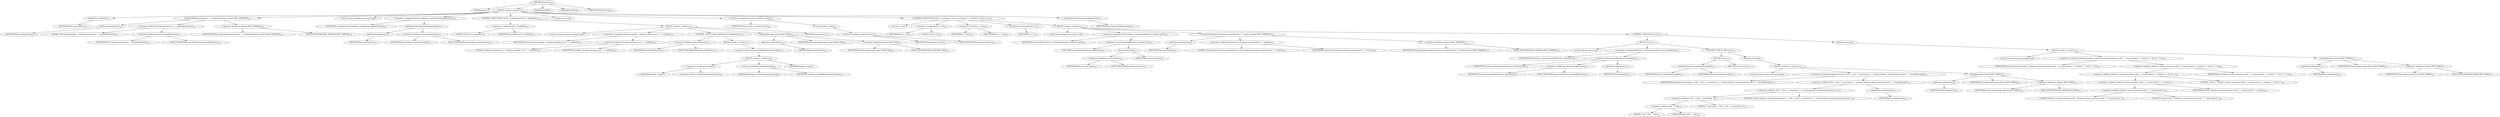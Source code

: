 digraph "execute" {  
"156" [label = <(METHOD,execute)<SUB>146</SUB>> ]
"10" [label = <(PARAM,this)<SUB>146</SUB>> ]
"157" [label = <(BLOCK,&lt;empty&gt;,&lt;empty&gt;)<SUB>146</SUB>> ]
"158" [label = <(validate,this.validate())<SUB>147</SUB>> ]
"9" [label = <(IDENTIFIER,this,this.validate())<SUB>147</SUB>> ]
"159" [label = <(log,log(&quot;Resolving extension: &quot; + requiredExtension, Project.MSG_VERBOSE))<SUB>149</SUB>> ]
"160" [label = <(getProject,getProject())<SUB>149</SUB>> ]
"11" [label = <(IDENTIFIER,this,getProject())<SUB>149</SUB>> ]
"161" [label = <(&lt;operator&gt;.addition,&quot;Resolving extension: &quot; + requiredExtension)<SUB>149</SUB>> ]
"162" [label = <(LITERAL,&quot;Resolving extension: &quot;,&quot;Resolving extension: &quot; + requiredExtension)<SUB>149</SUB>> ]
"163" [label = <(&lt;operator&gt;.fieldAccess,this.requiredExtension)<SUB>149</SUB>> ]
"164" [label = <(IDENTIFIER,this,&quot;Resolving extension: &quot; + requiredExtension)<SUB>149</SUB>> ]
"165" [label = <(FIELD_IDENTIFIER,requiredExtension,requiredExtension)<SUB>149</SUB>> ]
"166" [label = <(&lt;operator&gt;.fieldAccess,Project.MSG_VERBOSE)<SUB>150</SUB>> ]
"167" [label = <(IDENTIFIER,Project,log(&quot;Resolving extension: &quot; + requiredExtension, Project.MSG_VERBOSE))<SUB>150</SUB>> ]
"168" [label = <(FIELD_IDENTIFIER,MSG_VERBOSE,MSG_VERBOSE)<SUB>150</SUB>> ]
"169" [label = <(LOCAL,String candidate: java.lang.String)> ]
"170" [label = <(&lt;operator&gt;.assignment,String candidate = getProperty(propertyName))<SUB>152</SUB>> ]
"171" [label = <(IDENTIFIER,candidate,String candidate = getProperty(propertyName))<SUB>152</SUB>> ]
"172" [label = <(getProperty,getProperty(propertyName))<SUB>153</SUB>> ]
"173" [label = <(getProject,getProject())<SUB>153</SUB>> ]
"12" [label = <(IDENTIFIER,this,getProject())<SUB>153</SUB>> ]
"174" [label = <(&lt;operator&gt;.fieldAccess,this.propertyName)<SUB>153</SUB>> ]
"175" [label = <(IDENTIFIER,this,getProperty(propertyName))<SUB>153</SUB>> ]
"176" [label = <(FIELD_IDENTIFIER,propertyName,propertyName)<SUB>153</SUB>> ]
"177" [label = <(CONTROL_STRUCTURE,if (null != candidate),if (null != candidate))<SUB>155</SUB>> ]
"178" [label = <(&lt;operator&gt;.notEquals,null != candidate)<SUB>155</SUB>> ]
"179" [label = <(LITERAL,null,null != candidate)<SUB>155</SUB>> ]
"180" [label = <(IDENTIFIER,candidate,null != candidate)<SUB>155</SUB>> ]
"181" [label = <(BLOCK,&lt;empty&gt;,&lt;empty&gt;)<SUB>155</SUB>> ]
"182" [label = <(LOCAL,String message: java.lang.String)> ]
"183" [label = <(&lt;operator&gt;.assignment,String message = &quot;Property Already set to: &quot; + candidate)<SUB>156</SUB>> ]
"184" [label = <(IDENTIFIER,message,String message = &quot;Property Already set to: &quot; + candidate)<SUB>156</SUB>> ]
"185" [label = <(&lt;operator&gt;.addition,&quot;Property Already set to: &quot; + candidate)<SUB>156</SUB>> ]
"186" [label = <(LITERAL,&quot;Property Already set to: &quot;,&quot;Property Already set to: &quot; + candidate)<SUB>156</SUB>> ]
"187" [label = <(IDENTIFIER,candidate,&quot;Property Already set to: &quot; + candidate)<SUB>156</SUB>> ]
"188" [label = <(CONTROL_STRUCTURE,if (failOnError),if (failOnError))<SUB>157</SUB>> ]
"189" [label = <(&lt;operator&gt;.fieldAccess,this.failOnError)<SUB>157</SUB>> ]
"190" [label = <(IDENTIFIER,this,if (failOnError))<SUB>157</SUB>> ]
"191" [label = <(FIELD_IDENTIFIER,failOnError,failOnError)<SUB>157</SUB>> ]
"192" [label = <(BLOCK,&lt;empty&gt;,&lt;empty&gt;)<SUB>157</SUB>> ]
"193" [label = <(&lt;operator&gt;.throw,throw new BuildException(message);)<SUB>158</SUB>> ]
"194" [label = <(BLOCK,&lt;empty&gt;,&lt;empty&gt;)<SUB>158</SUB>> ]
"195" [label = <(&lt;operator&gt;.assignment,&lt;empty&gt;)> ]
"196" [label = <(IDENTIFIER,$obj2,&lt;empty&gt;)> ]
"197" [label = <(&lt;operator&gt;.alloc,new BuildException(message))<SUB>158</SUB>> ]
"198" [label = <(&lt;init&gt;,new BuildException(message))<SUB>158</SUB>> ]
"199" [label = <(IDENTIFIER,$obj2,new BuildException(message))> ]
"200" [label = <(IDENTIFIER,message,new BuildException(message))<SUB>158</SUB>> ]
"201" [label = <(IDENTIFIER,$obj2,&lt;empty&gt;)> ]
"202" [label = <(log,log(message, Project.MSG_ERR))<SUB>160</SUB>> ]
"203" [label = <(getProject,getProject())<SUB>160</SUB>> ]
"13" [label = <(IDENTIFIER,this,getProject())<SUB>160</SUB>> ]
"204" [label = <(IDENTIFIER,message,log(message, Project.MSG_ERR))<SUB>160</SUB>> ]
"205" [label = <(&lt;operator&gt;.fieldAccess,Project.MSG_ERR)<SUB>160</SUB>> ]
"206" [label = <(IDENTIFIER,Project,log(message, Project.MSG_ERR))<SUB>160</SUB>> ]
"207" [label = <(FIELD_IDENTIFIER,MSG_ERR,MSG_ERR)<SUB>160</SUB>> ]
"208" [label = <(RETURN,return;,return;)<SUB>161</SUB>> ]
"209" [label = <(LOCAL,int size: int)> ]
"210" [label = <(&lt;operator&gt;.assignment,int size = resolvers.size())<SUB>164</SUB>> ]
"211" [label = <(IDENTIFIER,size,int size = resolvers.size())<SUB>164</SUB>> ]
"212" [label = <(size,resolvers.size())<SUB>164</SUB>> ]
"213" [label = <(&lt;operator&gt;.fieldAccess,this.resolvers)<SUB>164</SUB>> ]
"214" [label = <(IDENTIFIER,this,resolvers.size())<SUB>164</SUB>> ]
"215" [label = <(FIELD_IDENTIFIER,resolvers,resolvers)<SUB>164</SUB>> ]
"216" [label = <(CONTROL_STRUCTURE,for (int i = 0; Some(i &lt; size); i++),for (int i = 0; Some(i &lt; size); i++))<SUB>165</SUB>> ]
"217" [label = <(LOCAL,int i: int)> ]
"218" [label = <(&lt;operator&gt;.assignment,int i = 0)<SUB>165</SUB>> ]
"219" [label = <(IDENTIFIER,i,int i = 0)<SUB>165</SUB>> ]
"220" [label = <(LITERAL,0,int i = 0)<SUB>165</SUB>> ]
"221" [label = <(&lt;operator&gt;.lessThan,i &lt; size)<SUB>165</SUB>> ]
"222" [label = <(IDENTIFIER,i,i &lt; size)<SUB>165</SUB>> ]
"223" [label = <(IDENTIFIER,size,i &lt; size)<SUB>165</SUB>> ]
"224" [label = <(&lt;operator&gt;.postIncrement,i++)<SUB>165</SUB>> ]
"225" [label = <(IDENTIFIER,i,i++)<SUB>165</SUB>> ]
"226" [label = <(BLOCK,&lt;empty&gt;,&lt;empty&gt;)<SUB>165</SUB>> ]
"227" [label = <(LOCAL,ExtensionResolver resolver: ANY)> ]
"228" [label = <(&lt;operator&gt;.assignment,ANY resolver = (ExtensionResolver) resolvers.get(i))<SUB>166</SUB>> ]
"229" [label = <(IDENTIFIER,resolver,ANY resolver = (ExtensionResolver) resolvers.get(i))<SUB>166</SUB>> ]
"230" [label = <(&lt;operator&gt;.cast,(ExtensionResolver) resolvers.get(i))<SUB>167</SUB>> ]
"231" [label = <(TYPE_REF,ExtensionResolver,ExtensionResolver)<SUB>167</SUB>> ]
"232" [label = <(get,resolvers.get(i))<SUB>167</SUB>> ]
"233" [label = <(&lt;operator&gt;.fieldAccess,this.resolvers)<SUB>167</SUB>> ]
"234" [label = <(IDENTIFIER,this,resolvers.get(i))<SUB>167</SUB>> ]
"235" [label = <(FIELD_IDENTIFIER,resolvers,resolvers)<SUB>167</SUB>> ]
"236" [label = <(IDENTIFIER,i,resolvers.get(i))<SUB>167</SUB>> ]
"237" [label = <(log,log(&quot;Searching for extension using Resolver:&quot; + resolver, Project.MSG_VERBOSE))<SUB>169</SUB>> ]
"238" [label = <(getProject,getProject())<SUB>169</SUB>> ]
"14" [label = <(IDENTIFIER,this,getProject())<SUB>169</SUB>> ]
"239" [label = <(&lt;operator&gt;.addition,&quot;Searching for extension using Resolver:&quot; + resolver)<SUB>169</SUB>> ]
"240" [label = <(LITERAL,&quot;Searching for extension using Resolver:&quot;,&quot;Searching for extension using Resolver:&quot; + resolver)<SUB>169</SUB>> ]
"241" [label = <(IDENTIFIER,resolver,&quot;Searching for extension using Resolver:&quot; + resolver)<SUB>169</SUB>> ]
"242" [label = <(&lt;operator&gt;.fieldAccess,Project.MSG_VERBOSE)<SUB>170</SUB>> ]
"243" [label = <(IDENTIFIER,Project,log(&quot;Searching for extension using Resolver:&quot; + resolver, Project.MSG_VERBOSE))<SUB>170</SUB>> ]
"244" [label = <(FIELD_IDENTIFIER,MSG_VERBOSE,MSG_VERBOSE)<SUB>170</SUB>> ]
"245" [label = <(CONTROL_STRUCTURE,try,try)<SUB>172</SUB>> ]
"246" [label = <(BLOCK,try,try)<SUB>172</SUB>> ]
"247" [label = <(LOCAL,File file: java.io.File)> ]
"248" [label = <(&lt;operator&gt;.assignment,File file = resolve(requiredExtension, getProject()))<SUB>173</SUB>> ]
"249" [label = <(IDENTIFIER,file,File file = resolve(requiredExtension, getProject()))<SUB>173</SUB>> ]
"250" [label = <(resolve,resolve(requiredExtension, getProject()))<SUB>174</SUB>> ]
"251" [label = <(IDENTIFIER,resolver,resolve(requiredExtension, getProject()))<SUB>174</SUB>> ]
"252" [label = <(&lt;operator&gt;.fieldAccess,this.requiredExtension)<SUB>174</SUB>> ]
"253" [label = <(IDENTIFIER,this,resolve(requiredExtension, getProject()))<SUB>174</SUB>> ]
"254" [label = <(FIELD_IDENTIFIER,requiredExtension,requiredExtension)<SUB>174</SUB>> ]
"255" [label = <(getProject,getProject())<SUB>174</SUB>> ]
"15" [label = <(IDENTIFIER,this,getProject())<SUB>174</SUB>> ]
"256" [label = <(CONTROL_STRUCTURE,try,try)<SUB>175</SUB>> ]
"257" [label = <(BLOCK,try,try)<SUB>175</SUB>> ]
"258" [label = <(checkExtension,this.checkExtension(file))<SUB>176</SUB>> ]
"16" [label = <(IDENTIFIER,this,this.checkExtension(file))<SUB>176</SUB>> ]
"259" [label = <(IDENTIFIER,file,this.checkExtension(file))<SUB>176</SUB>> ]
"260" [label = <(RETURN,return;,return;)<SUB>177</SUB>> ]
"261" [label = <(BLOCK,catch,catch)> ]
"262" [label = <(BLOCK,&lt;empty&gt;,&lt;empty&gt;)<SUB>178</SUB>> ]
"263" [label = <(LOCAL,String message: java.lang.String)> ]
"264" [label = <(&lt;operator&gt;.assignment,String message = &quot;File &quot; + file + &quot; returned by &quot; + &quot;resolver failed to satisfy extension due to: &quot; + be.getMessage())<SUB>179</SUB>> ]
"265" [label = <(IDENTIFIER,message,String message = &quot;File &quot; + file + &quot; returned by &quot; + &quot;resolver failed to satisfy extension due to: &quot; + be.getMessage())<SUB>179</SUB>> ]
"266" [label = <(&lt;operator&gt;.addition,&quot;File &quot; + file + &quot; returned by &quot; + &quot;resolver failed to satisfy extension due to: &quot; + be.getMessage())<SUB>179</SUB>> ]
"267" [label = <(&lt;operator&gt;.addition,&quot;File &quot; + file + &quot; returned by &quot; + &quot;resolver failed to satisfy extension due to: &quot;)<SUB>179</SUB>> ]
"268" [label = <(&lt;operator&gt;.addition,&quot;File &quot; + file + &quot; returned by &quot;)<SUB>179</SUB>> ]
"269" [label = <(&lt;operator&gt;.addition,&quot;File &quot; + file)<SUB>179</SUB>> ]
"270" [label = <(LITERAL,&quot;File &quot;,&quot;File &quot; + file)<SUB>179</SUB>> ]
"271" [label = <(IDENTIFIER,file,&quot;File &quot; + file)<SUB>179</SUB>> ]
"272" [label = <(LITERAL,&quot; returned by &quot;,&quot;File &quot; + file + &quot; returned by &quot;)<SUB>179</SUB>> ]
"273" [label = <(LITERAL,&quot;resolver failed to satisfy extension due to: &quot;,&quot;File &quot; + file + &quot; returned by &quot; + &quot;resolver failed to satisfy extension due to: &quot;)<SUB>180</SUB>> ]
"274" [label = <(getMessage,getMessage())<SUB>181</SUB>> ]
"275" [label = <(IDENTIFIER,be,getMessage())<SUB>181</SUB>> ]
"276" [label = <(log,log(message, Project.MSG_WARN))<SUB>182</SUB>> ]
"277" [label = <(getProject,getProject())<SUB>182</SUB>> ]
"17" [label = <(IDENTIFIER,this,getProject())<SUB>182</SUB>> ]
"278" [label = <(IDENTIFIER,message,log(message, Project.MSG_WARN))<SUB>182</SUB>> ]
"279" [label = <(&lt;operator&gt;.fieldAccess,Project.MSG_WARN)<SUB>182</SUB>> ]
"280" [label = <(IDENTIFIER,Project,log(message, Project.MSG_WARN))<SUB>182</SUB>> ]
"281" [label = <(FIELD_IDENTIFIER,MSG_WARN,MSG_WARN)<SUB>182</SUB>> ]
"282" [label = <(BLOCK,catch,catch)> ]
"283" [label = <(BLOCK,&lt;empty&gt;,&lt;empty&gt;)<SUB>184</SUB>> ]
"284" [label = <(LOCAL,String message: java.lang.String)> ]
"285" [label = <(&lt;operator&gt;.assignment,String message = &quot;Failed to resolve extension to file &quot; + &quot;using resolver &quot; + resolver + &quot; due to: &quot; + be)<SUB>185</SUB>> ]
"286" [label = <(IDENTIFIER,message,String message = &quot;Failed to resolve extension to file &quot; + &quot;using resolver &quot; + resolver + &quot; due to: &quot; + be)<SUB>185</SUB>> ]
"287" [label = <(&lt;operator&gt;.addition,&quot;Failed to resolve extension to file &quot; + &quot;using resolver &quot; + resolver + &quot; due to: &quot; + be)<SUB>185</SUB>> ]
"288" [label = <(&lt;operator&gt;.addition,&quot;Failed to resolve extension to file &quot; + &quot;using resolver &quot; + resolver + &quot; due to: &quot;)<SUB>185</SUB>> ]
"289" [label = <(&lt;operator&gt;.addition,&quot;Failed to resolve extension to file &quot; + &quot;using resolver &quot; + resolver)<SUB>185</SUB>> ]
"290" [label = <(&lt;operator&gt;.addition,&quot;Failed to resolve extension to file &quot; + &quot;using resolver &quot;)<SUB>185</SUB>> ]
"291" [label = <(LITERAL,&quot;Failed to resolve extension to file &quot;,&quot;Failed to resolve extension to file &quot; + &quot;using resolver &quot;)<SUB>185</SUB>> ]
"292" [label = <(LITERAL,&quot;using resolver &quot;,&quot;Failed to resolve extension to file &quot; + &quot;using resolver &quot;)<SUB>186</SUB>> ]
"293" [label = <(IDENTIFIER,resolver,&quot;Failed to resolve extension to file &quot; + &quot;using resolver &quot; + resolver)<SUB>186</SUB>> ]
"294" [label = <(LITERAL,&quot; due to: &quot;,&quot;Failed to resolve extension to file &quot; + &quot;using resolver &quot; + resolver + &quot; due to: &quot;)<SUB>186</SUB>> ]
"295" [label = <(IDENTIFIER,be,&quot;Failed to resolve extension to file &quot; + &quot;using resolver &quot; + resolver + &quot; due to: &quot; + be)<SUB>186</SUB>> ]
"296" [label = <(log,log(message, Project.MSG_WARN))<SUB>187</SUB>> ]
"297" [label = <(getProject,getProject())<SUB>187</SUB>> ]
"18" [label = <(IDENTIFIER,this,getProject())<SUB>187</SUB>> ]
"298" [label = <(IDENTIFIER,message,log(message, Project.MSG_WARN))<SUB>187</SUB>> ]
"299" [label = <(&lt;operator&gt;.fieldAccess,Project.MSG_WARN)<SUB>187</SUB>> ]
"300" [label = <(IDENTIFIER,Project,log(message, Project.MSG_WARN))<SUB>187</SUB>> ]
"301" [label = <(FIELD_IDENTIFIER,MSG_WARN,MSG_WARN)<SUB>187</SUB>> ]
"302" [label = <(missingExtension,this.missingExtension())<SUB>191</SUB>> ]
"19" [label = <(IDENTIFIER,this,this.missingExtension())<SUB>191</SUB>> ]
"303" [label = <(MODIFIER,PUBLIC)> ]
"304" [label = <(MODIFIER,VIRTUAL)> ]
"305" [label = <(METHOD_RETURN,void)<SUB>146</SUB>> ]
  "156" -> "10" 
  "156" -> "157" 
  "156" -> "303" 
  "156" -> "304" 
  "156" -> "305" 
  "157" -> "158" 
  "157" -> "159" 
  "157" -> "169" 
  "157" -> "170" 
  "157" -> "177" 
  "157" -> "209" 
  "157" -> "210" 
  "157" -> "216" 
  "157" -> "302" 
  "158" -> "9" 
  "159" -> "160" 
  "159" -> "161" 
  "159" -> "166" 
  "160" -> "11" 
  "161" -> "162" 
  "161" -> "163" 
  "163" -> "164" 
  "163" -> "165" 
  "166" -> "167" 
  "166" -> "168" 
  "170" -> "171" 
  "170" -> "172" 
  "172" -> "173" 
  "172" -> "174" 
  "173" -> "12" 
  "174" -> "175" 
  "174" -> "176" 
  "177" -> "178" 
  "177" -> "181" 
  "178" -> "179" 
  "178" -> "180" 
  "181" -> "182" 
  "181" -> "183" 
  "181" -> "188" 
  "181" -> "202" 
  "181" -> "208" 
  "183" -> "184" 
  "183" -> "185" 
  "185" -> "186" 
  "185" -> "187" 
  "188" -> "189" 
  "188" -> "192" 
  "189" -> "190" 
  "189" -> "191" 
  "192" -> "193" 
  "193" -> "194" 
  "194" -> "195" 
  "194" -> "198" 
  "194" -> "201" 
  "195" -> "196" 
  "195" -> "197" 
  "198" -> "199" 
  "198" -> "200" 
  "202" -> "203" 
  "202" -> "204" 
  "202" -> "205" 
  "203" -> "13" 
  "205" -> "206" 
  "205" -> "207" 
  "210" -> "211" 
  "210" -> "212" 
  "212" -> "213" 
  "213" -> "214" 
  "213" -> "215" 
  "216" -> "217" 
  "216" -> "218" 
  "216" -> "221" 
  "216" -> "224" 
  "216" -> "226" 
  "218" -> "219" 
  "218" -> "220" 
  "221" -> "222" 
  "221" -> "223" 
  "224" -> "225" 
  "226" -> "227" 
  "226" -> "228" 
  "226" -> "237" 
  "226" -> "245" 
  "228" -> "229" 
  "228" -> "230" 
  "230" -> "231" 
  "230" -> "232" 
  "232" -> "233" 
  "232" -> "236" 
  "233" -> "234" 
  "233" -> "235" 
  "237" -> "238" 
  "237" -> "239" 
  "237" -> "242" 
  "238" -> "14" 
  "239" -> "240" 
  "239" -> "241" 
  "242" -> "243" 
  "242" -> "244" 
  "245" -> "246" 
  "245" -> "282" 
  "246" -> "247" 
  "246" -> "248" 
  "246" -> "256" 
  "248" -> "249" 
  "248" -> "250" 
  "250" -> "251" 
  "250" -> "252" 
  "250" -> "255" 
  "252" -> "253" 
  "252" -> "254" 
  "255" -> "15" 
  "256" -> "257" 
  "256" -> "261" 
  "257" -> "258" 
  "257" -> "260" 
  "258" -> "16" 
  "258" -> "259" 
  "261" -> "262" 
  "262" -> "263" 
  "262" -> "264" 
  "262" -> "276" 
  "264" -> "265" 
  "264" -> "266" 
  "266" -> "267" 
  "266" -> "274" 
  "267" -> "268" 
  "267" -> "273" 
  "268" -> "269" 
  "268" -> "272" 
  "269" -> "270" 
  "269" -> "271" 
  "274" -> "275" 
  "276" -> "277" 
  "276" -> "278" 
  "276" -> "279" 
  "277" -> "17" 
  "279" -> "280" 
  "279" -> "281" 
  "282" -> "283" 
  "283" -> "284" 
  "283" -> "285" 
  "283" -> "296" 
  "285" -> "286" 
  "285" -> "287" 
  "287" -> "288" 
  "287" -> "295" 
  "288" -> "289" 
  "288" -> "294" 
  "289" -> "290" 
  "289" -> "293" 
  "290" -> "291" 
  "290" -> "292" 
  "296" -> "297" 
  "296" -> "298" 
  "296" -> "299" 
  "297" -> "18" 
  "299" -> "300" 
  "299" -> "301" 
  "302" -> "19" 
}

